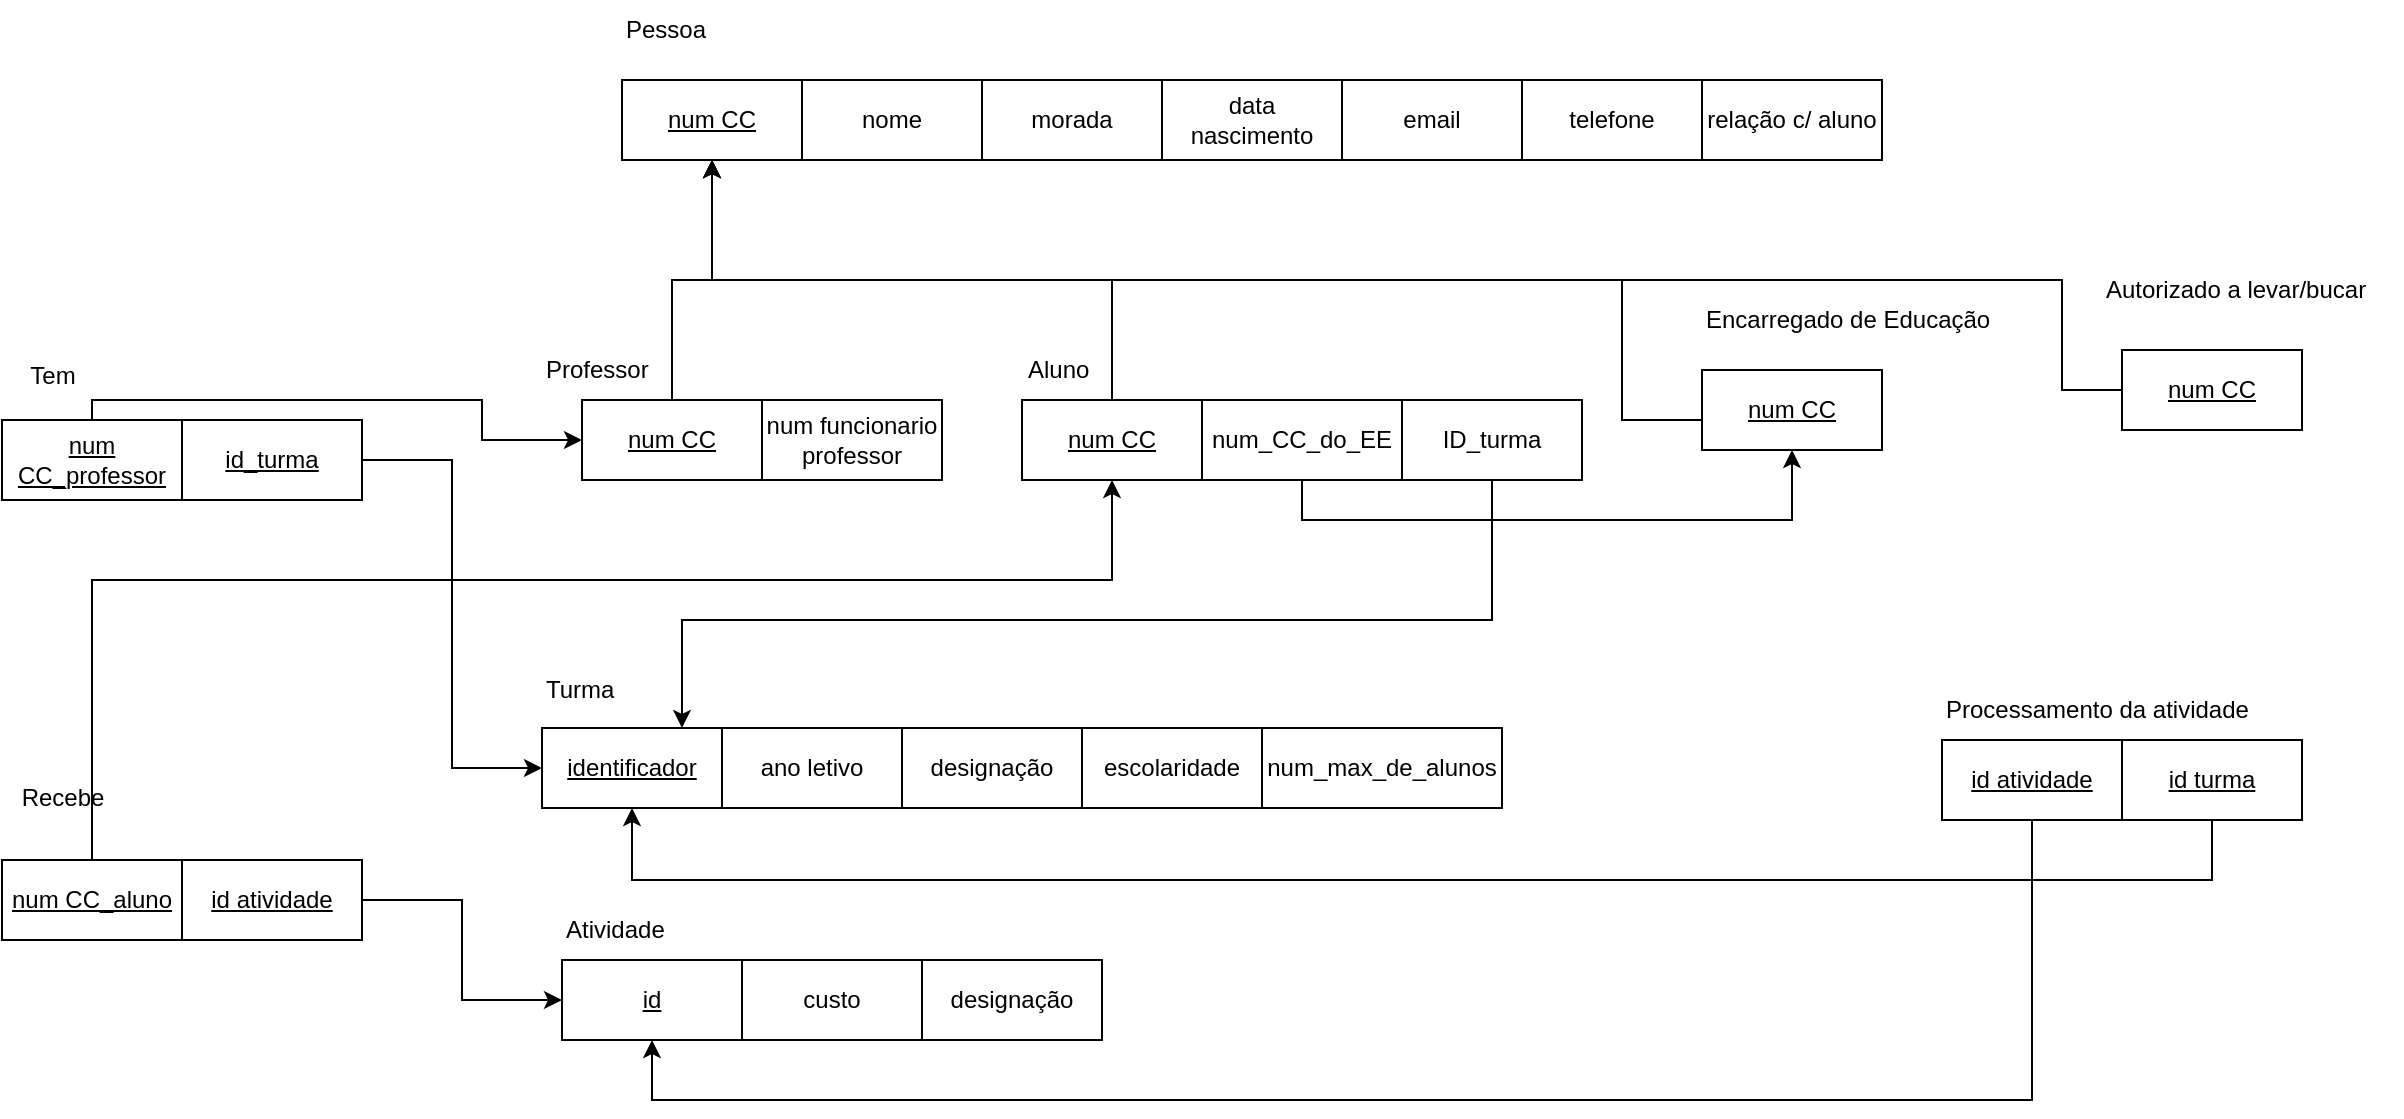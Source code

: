 <mxfile version="24.0.3" type="github">
  <diagram name="Página-1" id="xntKu4RMY_BYmp4QZgMe">
    <mxGraphModel dx="3154" dy="869" grid="1" gridSize="10" guides="1" tooltips="1" connect="1" arrows="1" fold="1" page="1" pageScale="1" pageWidth="1169" pageHeight="827" math="0" shadow="0">
      <root>
        <mxCell id="0" />
        <mxCell id="1" parent="0" />
        <mxCell id="qU4IsE5lvxz6vvrcFjdt-1" value="Turma" style="text;html=1;align=left;verticalAlign=middle;whiteSpace=wrap;rounded=0;" parent="1" vertex="1">
          <mxGeometry x="20" y="360" width="60" height="30" as="geometry" />
        </mxCell>
        <mxCell id="qU4IsE5lvxz6vvrcFjdt-2" value="&lt;u&gt;identificador&lt;/u&gt;" style="rounded=0;whiteSpace=wrap;html=1;" parent="1" vertex="1">
          <mxGeometry x="20" y="394" width="90" height="40" as="geometry" />
        </mxCell>
        <mxCell id="qU4IsE5lvxz6vvrcFjdt-3" value="ano letivo" style="rounded=0;whiteSpace=wrap;html=1;" parent="1" vertex="1">
          <mxGeometry x="110" y="394" width="90" height="40" as="geometry" />
        </mxCell>
        <mxCell id="qU4IsE5lvxz6vvrcFjdt-4" value="designação" style="rounded=0;whiteSpace=wrap;html=1;" parent="1" vertex="1">
          <mxGeometry x="200" y="394" width="90" height="40" as="geometry" />
        </mxCell>
        <mxCell id="qU4IsE5lvxz6vvrcFjdt-5" value="num_max_de_alunos" style="rounded=0;whiteSpace=wrap;html=1;" parent="1" vertex="1">
          <mxGeometry x="380" y="394" width="120" height="40" as="geometry" />
        </mxCell>
        <mxCell id="qU4IsE5lvxz6vvrcFjdt-6" value="Professor" style="text;html=1;align=left;verticalAlign=middle;whiteSpace=wrap;rounded=0;" parent="1" vertex="1">
          <mxGeometry x="20" y="200" width="60" height="30" as="geometry" />
        </mxCell>
        <mxCell id="L4ZGaCTn5RhN-tT4Ff6Q-5" style="edgeStyle=orthogonalEdgeStyle;rounded=0;orthogonalLoop=1;jettySize=auto;html=1;" edge="1" parent="1" source="qU4IsE5lvxz6vvrcFjdt-8" target="qU4IsE5lvxz6vvrcFjdt-38">
          <mxGeometry relative="1" as="geometry" />
        </mxCell>
        <mxCell id="qU4IsE5lvxz6vvrcFjdt-8" value="&lt;u&gt;num CC&lt;/u&gt;" style="rounded=0;whiteSpace=wrap;html=1;" parent="1" vertex="1">
          <mxGeometry x="40" y="230" width="90" height="40" as="geometry" />
        </mxCell>
        <mxCell id="qU4IsE5lvxz6vvrcFjdt-11" value="designação" style="rounded=0;whiteSpace=wrap;html=1;" parent="1" vertex="1">
          <mxGeometry x="210" y="510" width="90" height="40" as="geometry" />
        </mxCell>
        <mxCell id="qU4IsE5lvxz6vvrcFjdt-16" value="Aluno" style="text;html=1;align=left;verticalAlign=middle;whiteSpace=wrap;rounded=0;" parent="1" vertex="1">
          <mxGeometry x="261" y="200" width="60" height="30" as="geometry" />
        </mxCell>
        <mxCell id="L4ZGaCTn5RhN-tT4Ff6Q-4" style="edgeStyle=orthogonalEdgeStyle;rounded=0;orthogonalLoop=1;jettySize=auto;html=1;entryX=0.5;entryY=1;entryDx=0;entryDy=0;" edge="1" parent="1" source="qU4IsE5lvxz6vvrcFjdt-17" target="qU4IsE5lvxz6vvrcFjdt-38">
          <mxGeometry relative="1" as="geometry">
            <Array as="points">
              <mxPoint x="305" y="170" />
              <mxPoint x="105" y="170" />
            </Array>
          </mxGeometry>
        </mxCell>
        <mxCell id="qU4IsE5lvxz6vvrcFjdt-17" value="num CC" style="rounded=0;whiteSpace=wrap;html=1;fontStyle=4" parent="1" vertex="1">
          <mxGeometry x="260" y="230" width="90" height="40" as="geometry" />
        </mxCell>
        <mxCell id="qU4IsE5lvxz6vvrcFjdt-23" value="Atividade" style="text;html=1;align=left;verticalAlign=middle;whiteSpace=wrap;rounded=0;" parent="1" vertex="1">
          <mxGeometry x="30" y="480" width="60" height="30" as="geometry" />
        </mxCell>
        <mxCell id="qU4IsE5lvxz6vvrcFjdt-24" value="id" style="rounded=0;whiteSpace=wrap;html=1;fontStyle=4" parent="1" vertex="1">
          <mxGeometry x="30" y="510" width="90" height="40" as="geometry" />
        </mxCell>
        <mxCell id="qU4IsE5lvxz6vvrcFjdt-26" value="custo" style="rounded=0;whiteSpace=wrap;html=1;" parent="1" vertex="1">
          <mxGeometry x="120" y="510" width="90" height="40" as="geometry" />
        </mxCell>
        <mxCell id="qU4IsE5lvxz6vvrcFjdt-27" value="Encarregado de Educação" style="text;html=1;align=left;verticalAlign=middle;whiteSpace=wrap;rounded=0;" parent="1" vertex="1">
          <mxGeometry x="600" y="175" width="150" height="30" as="geometry" />
        </mxCell>
        <mxCell id="L4ZGaCTn5RhN-tT4Ff6Q-3" style="edgeStyle=orthogonalEdgeStyle;rounded=0;orthogonalLoop=1;jettySize=auto;html=1;entryX=0.5;entryY=1;entryDx=0;entryDy=0;" edge="1" parent="1" source="qU4IsE5lvxz6vvrcFjdt-29" target="qU4IsE5lvxz6vvrcFjdt-38">
          <mxGeometry relative="1" as="geometry">
            <Array as="points">
              <mxPoint x="560" y="240" />
              <mxPoint x="560" y="170" />
              <mxPoint x="105" y="170" />
            </Array>
          </mxGeometry>
        </mxCell>
        <mxCell id="qU4IsE5lvxz6vvrcFjdt-29" value="num CC" style="rounded=0;whiteSpace=wrap;html=1;fontStyle=4" parent="1" vertex="1">
          <mxGeometry x="600" y="215" width="90" height="40" as="geometry" />
        </mxCell>
        <mxCell id="qU4IsE5lvxz6vvrcFjdt-37" value="Pessoa&amp;nbsp;" style="text;html=1;align=left;verticalAlign=middle;whiteSpace=wrap;rounded=0;" parent="1" vertex="1">
          <mxGeometry x="60" y="30" width="150" height="30" as="geometry" />
        </mxCell>
        <mxCell id="qU4IsE5lvxz6vvrcFjdt-38" value="num CC" style="rounded=0;whiteSpace=wrap;html=1;fontStyle=4" parent="1" vertex="1">
          <mxGeometry x="60" y="70" width="90" height="40" as="geometry" />
        </mxCell>
        <mxCell id="qU4IsE5lvxz6vvrcFjdt-39" value="nome" style="rounded=0;whiteSpace=wrap;html=1;" parent="1" vertex="1">
          <mxGeometry x="150" y="70" width="90" height="40" as="geometry" />
        </mxCell>
        <mxCell id="qU4IsE5lvxz6vvrcFjdt-40" value="morada" style="rounded=0;whiteSpace=wrap;html=1;" parent="1" vertex="1">
          <mxGeometry x="240" y="70" width="90" height="40" as="geometry" />
        </mxCell>
        <mxCell id="qU4IsE5lvxz6vvrcFjdt-41" value="data nascimento" style="rounded=0;whiteSpace=wrap;html=1;" parent="1" vertex="1">
          <mxGeometry x="330" y="70" width="90" height="40" as="geometry" />
        </mxCell>
        <mxCell id="qU4IsE5lvxz6vvrcFjdt-42" value="email" style="rounded=0;whiteSpace=wrap;html=1;" parent="1" vertex="1">
          <mxGeometry x="420" y="70" width="90" height="40" as="geometry" />
        </mxCell>
        <mxCell id="qU4IsE5lvxz6vvrcFjdt-43" value="relação c/ aluno" style="rounded=0;whiteSpace=wrap;html=1;" parent="1" vertex="1">
          <mxGeometry x="600" y="70" width="90" height="40" as="geometry" />
        </mxCell>
        <mxCell id="qU4IsE5lvxz6vvrcFjdt-44" value="telefone" style="rounded=0;whiteSpace=wrap;html=1;" parent="1" vertex="1">
          <mxGeometry x="510" y="70" width="90" height="40" as="geometry" />
        </mxCell>
        <mxCell id="qU4IsE5lvxz6vvrcFjdt-49" value="Processamento da atividade" style="text;html=1;align=left;verticalAlign=middle;whiteSpace=wrap;rounded=0;" parent="1" vertex="1">
          <mxGeometry x="720" y="370" width="160" height="30" as="geometry" />
        </mxCell>
        <mxCell id="L4ZGaCTn5RhN-tT4Ff6Q-21" style="edgeStyle=orthogonalEdgeStyle;rounded=0;orthogonalLoop=1;jettySize=auto;html=1;entryX=0.5;entryY=1;entryDx=0;entryDy=0;" edge="1" parent="1" source="qU4IsE5lvxz6vvrcFjdt-50" target="qU4IsE5lvxz6vvrcFjdt-24">
          <mxGeometry relative="1" as="geometry">
            <Array as="points">
              <mxPoint x="765" y="580" />
              <mxPoint x="75" y="580" />
            </Array>
          </mxGeometry>
        </mxCell>
        <mxCell id="qU4IsE5lvxz6vvrcFjdt-50" value="id atividade" style="rounded=0;whiteSpace=wrap;html=1;fontStyle=4" parent="1" vertex="1">
          <mxGeometry x="720" y="400" width="90" height="40" as="geometry" />
        </mxCell>
        <mxCell id="L4ZGaCTn5RhN-tT4Ff6Q-22" style="edgeStyle=orthogonalEdgeStyle;rounded=0;orthogonalLoop=1;jettySize=auto;html=1;entryX=0.5;entryY=1;entryDx=0;entryDy=0;" edge="1" parent="1" source="qU4IsE5lvxz6vvrcFjdt-51" target="qU4IsE5lvxz6vvrcFjdt-2">
          <mxGeometry relative="1" as="geometry">
            <Array as="points">
              <mxPoint x="855" y="470" />
              <mxPoint x="65" y="470" />
            </Array>
          </mxGeometry>
        </mxCell>
        <mxCell id="qU4IsE5lvxz6vvrcFjdt-51" value="id turma" style="rounded=0;whiteSpace=wrap;html=1;fontStyle=4" parent="1" vertex="1">
          <mxGeometry x="810" y="400" width="90" height="40" as="geometry" />
        </mxCell>
        <mxCell id="L4ZGaCTn5RhN-tT4Ff6Q-1" value="escolaridade" style="rounded=0;whiteSpace=wrap;html=1;" vertex="1" parent="1">
          <mxGeometry x="290" y="394" width="90" height="40" as="geometry" />
        </mxCell>
        <mxCell id="L4ZGaCTn5RhN-tT4Ff6Q-6" value="num funcionario professor" style="rounded=0;whiteSpace=wrap;html=1;" vertex="1" parent="1">
          <mxGeometry x="130" y="230" width="90" height="40" as="geometry" />
        </mxCell>
        <mxCell id="L4ZGaCTn5RhN-tT4Ff6Q-10" style="edgeStyle=orthogonalEdgeStyle;rounded=0;orthogonalLoop=1;jettySize=auto;html=1;entryX=0.5;entryY=1;entryDx=0;entryDy=0;" edge="1" parent="1" source="L4ZGaCTn5RhN-tT4Ff6Q-9" target="qU4IsE5lvxz6vvrcFjdt-29">
          <mxGeometry relative="1" as="geometry">
            <Array as="points">
              <mxPoint x="400" y="290" />
              <mxPoint x="645" y="290" />
            </Array>
          </mxGeometry>
        </mxCell>
        <mxCell id="L4ZGaCTn5RhN-tT4Ff6Q-9" value="num_CC_do_EE" style="rounded=0;whiteSpace=wrap;html=1;" vertex="1" parent="1">
          <mxGeometry x="350" y="230" width="100" height="40" as="geometry" />
        </mxCell>
        <mxCell id="L4ZGaCTn5RhN-tT4Ff6Q-12" style="edgeStyle=orthogonalEdgeStyle;rounded=0;orthogonalLoop=1;jettySize=auto;html=1;" edge="1" parent="1" source="L4ZGaCTn5RhN-tT4Ff6Q-11" target="qU4IsE5lvxz6vvrcFjdt-2">
          <mxGeometry relative="1" as="geometry">
            <Array as="points">
              <mxPoint x="495" y="340" />
              <mxPoint x="90" y="340" />
            </Array>
          </mxGeometry>
        </mxCell>
        <mxCell id="L4ZGaCTn5RhN-tT4Ff6Q-11" value="ID_turma" style="rounded=0;whiteSpace=wrap;html=1;" vertex="1" parent="1">
          <mxGeometry x="450" y="230" width="90" height="40" as="geometry" />
        </mxCell>
        <mxCell id="L4ZGaCTn5RhN-tT4Ff6Q-13" value="Autorizado a levar/bucar" style="text;html=1;align=left;verticalAlign=middle;whiteSpace=wrap;rounded=0;" vertex="1" parent="1">
          <mxGeometry x="800" y="160" width="150" height="30" as="geometry" />
        </mxCell>
        <mxCell id="L4ZGaCTn5RhN-tT4Ff6Q-15" style="edgeStyle=orthogonalEdgeStyle;rounded=0;orthogonalLoop=1;jettySize=auto;html=1;entryX=0.5;entryY=1;entryDx=0;entryDy=0;" edge="1" parent="1" source="L4ZGaCTn5RhN-tT4Ff6Q-14" target="qU4IsE5lvxz6vvrcFjdt-38">
          <mxGeometry relative="1" as="geometry">
            <Array as="points">
              <mxPoint x="780" y="225" />
              <mxPoint x="780" y="170" />
              <mxPoint x="105" y="170" />
            </Array>
          </mxGeometry>
        </mxCell>
        <mxCell id="L4ZGaCTn5RhN-tT4Ff6Q-14" value="num CC" style="rounded=0;whiteSpace=wrap;html=1;fontStyle=4" vertex="1" parent="1">
          <mxGeometry x="810" y="205" width="90" height="40" as="geometry" />
        </mxCell>
        <mxCell id="L4ZGaCTn5RhN-tT4Ff6Q-16" value="Tem&lt;div&gt;&lt;br&gt;&lt;/div&gt;" style="text;html=1;align=center;verticalAlign=middle;resizable=0;points=[];autosize=1;strokeColor=none;fillColor=none;" vertex="1" parent="1">
          <mxGeometry x="-250" y="205" width="50" height="40" as="geometry" />
        </mxCell>
        <mxCell id="L4ZGaCTn5RhN-tT4Ff6Q-19" style="edgeStyle=orthogonalEdgeStyle;rounded=0;orthogonalLoop=1;jettySize=auto;html=1;entryX=0;entryY=0.5;entryDx=0;entryDy=0;" edge="1" parent="1" source="L4ZGaCTn5RhN-tT4Ff6Q-17" target="qU4IsE5lvxz6vvrcFjdt-8">
          <mxGeometry relative="1" as="geometry">
            <Array as="points">
              <mxPoint x="-205" y="230" />
              <mxPoint x="-10" y="230" />
              <mxPoint x="-10" y="250" />
            </Array>
          </mxGeometry>
        </mxCell>
        <mxCell id="L4ZGaCTn5RhN-tT4Ff6Q-17" value="&lt;u&gt;num CC_professor&lt;/u&gt;" style="rounded=0;whiteSpace=wrap;html=1;" vertex="1" parent="1">
          <mxGeometry x="-250" y="240" width="90" height="40" as="geometry" />
        </mxCell>
        <mxCell id="L4ZGaCTn5RhN-tT4Ff6Q-20" style="edgeStyle=orthogonalEdgeStyle;rounded=0;orthogonalLoop=1;jettySize=auto;html=1;entryX=0;entryY=0.5;entryDx=0;entryDy=0;" edge="1" parent="1" source="L4ZGaCTn5RhN-tT4Ff6Q-18" target="qU4IsE5lvxz6vvrcFjdt-2">
          <mxGeometry relative="1" as="geometry" />
        </mxCell>
        <mxCell id="L4ZGaCTn5RhN-tT4Ff6Q-18" value="&lt;u&gt;id_turma&lt;/u&gt;" style="rounded=0;whiteSpace=wrap;html=1;" vertex="1" parent="1">
          <mxGeometry x="-160" y="240" width="90" height="40" as="geometry" />
        </mxCell>
        <mxCell id="L4ZGaCTn5RhN-tT4Ff6Q-23" value="Recebe" style="text;html=1;align=center;verticalAlign=middle;resizable=0;points=[];autosize=1;strokeColor=none;fillColor=none;" vertex="1" parent="1">
          <mxGeometry x="-250" y="414" width="60" height="30" as="geometry" />
        </mxCell>
        <mxCell id="L4ZGaCTn5RhN-tT4Ff6Q-27" style="edgeStyle=orthogonalEdgeStyle;rounded=0;orthogonalLoop=1;jettySize=auto;html=1;entryX=0.5;entryY=1;entryDx=0;entryDy=0;" edge="1" parent="1" source="L4ZGaCTn5RhN-tT4Ff6Q-24" target="qU4IsE5lvxz6vvrcFjdt-17">
          <mxGeometry relative="1" as="geometry">
            <Array as="points">
              <mxPoint x="-205" y="320" />
              <mxPoint x="305" y="320" />
            </Array>
          </mxGeometry>
        </mxCell>
        <mxCell id="L4ZGaCTn5RhN-tT4Ff6Q-24" value="num CC_aluno" style="rounded=0;whiteSpace=wrap;html=1;fontStyle=4" vertex="1" parent="1">
          <mxGeometry x="-250" y="460" width="90" height="40" as="geometry" />
        </mxCell>
        <mxCell id="L4ZGaCTn5RhN-tT4Ff6Q-26" style="edgeStyle=orthogonalEdgeStyle;rounded=0;orthogonalLoop=1;jettySize=auto;html=1;entryX=0;entryY=0.5;entryDx=0;entryDy=0;" edge="1" parent="1" source="L4ZGaCTn5RhN-tT4Ff6Q-25" target="qU4IsE5lvxz6vvrcFjdt-24">
          <mxGeometry relative="1" as="geometry" />
        </mxCell>
        <mxCell id="L4ZGaCTn5RhN-tT4Ff6Q-25" value="id atividade" style="rounded=0;whiteSpace=wrap;html=1;fontStyle=4" vertex="1" parent="1">
          <mxGeometry x="-160" y="460" width="90" height="40" as="geometry" />
        </mxCell>
      </root>
    </mxGraphModel>
  </diagram>
</mxfile>
